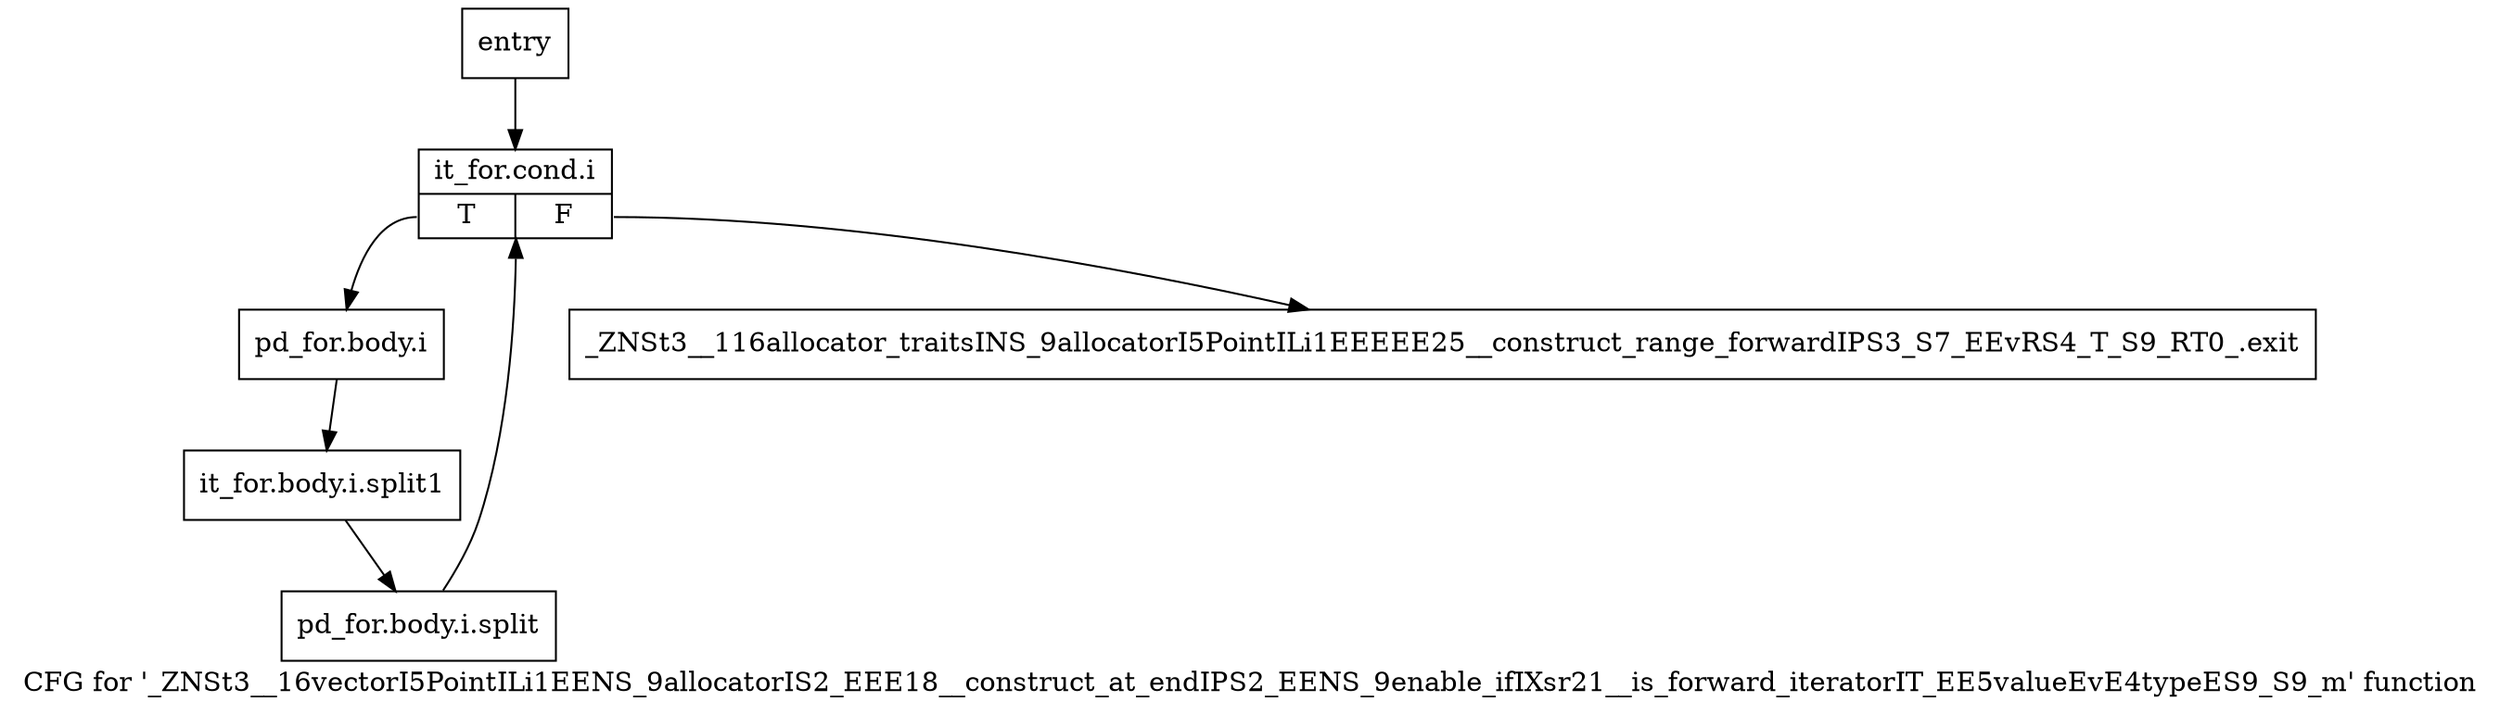 digraph "CFG for '_ZNSt3__16vectorI5PointILi1EENS_9allocatorIS2_EEE18__construct_at_endIPS2_EENS_9enable_ifIXsr21__is_forward_iteratorIT_EE5valueEvE4typeES9_S9_m' function" {
	label="CFG for '_ZNSt3__16vectorI5PointILi1EENS_9allocatorIS2_EEE18__construct_at_endIPS2_EENS_9enable_ifIXsr21__is_forward_iteratorIT_EE5valueEvE4typeES9_S9_m' function";

	Node0x58a0600 [shape=record,label="{entry}"];
	Node0x58a0600 -> Node0x58a0650;
	Node0x58a0650 [shape=record,label="{it_for.cond.i|{<s0>T|<s1>F}}"];
	Node0x58a0650:s0 -> Node0x58a06a0;
	Node0x58a0650:s1 -> Node0x58a06f0;
	Node0x58a06a0 [shape=record,label="{pd_for.body.i}"];
	Node0x58a06a0 -> Node0xa70de80;
	Node0xa70de80 [shape=record,label="{it_for.body.i.split1}"];
	Node0xa70de80 -> Node0xa719d40;
	Node0xa719d40 [shape=record,label="{pd_for.body.i.split}"];
	Node0xa719d40 -> Node0x58a0650;
	Node0x58a06f0 [shape=record,label="{_ZNSt3__116allocator_traitsINS_9allocatorI5PointILi1EEEEE25__construct_range_forwardIPS3_S7_EEvRS4_T_S9_RT0_.exit}"];
}
